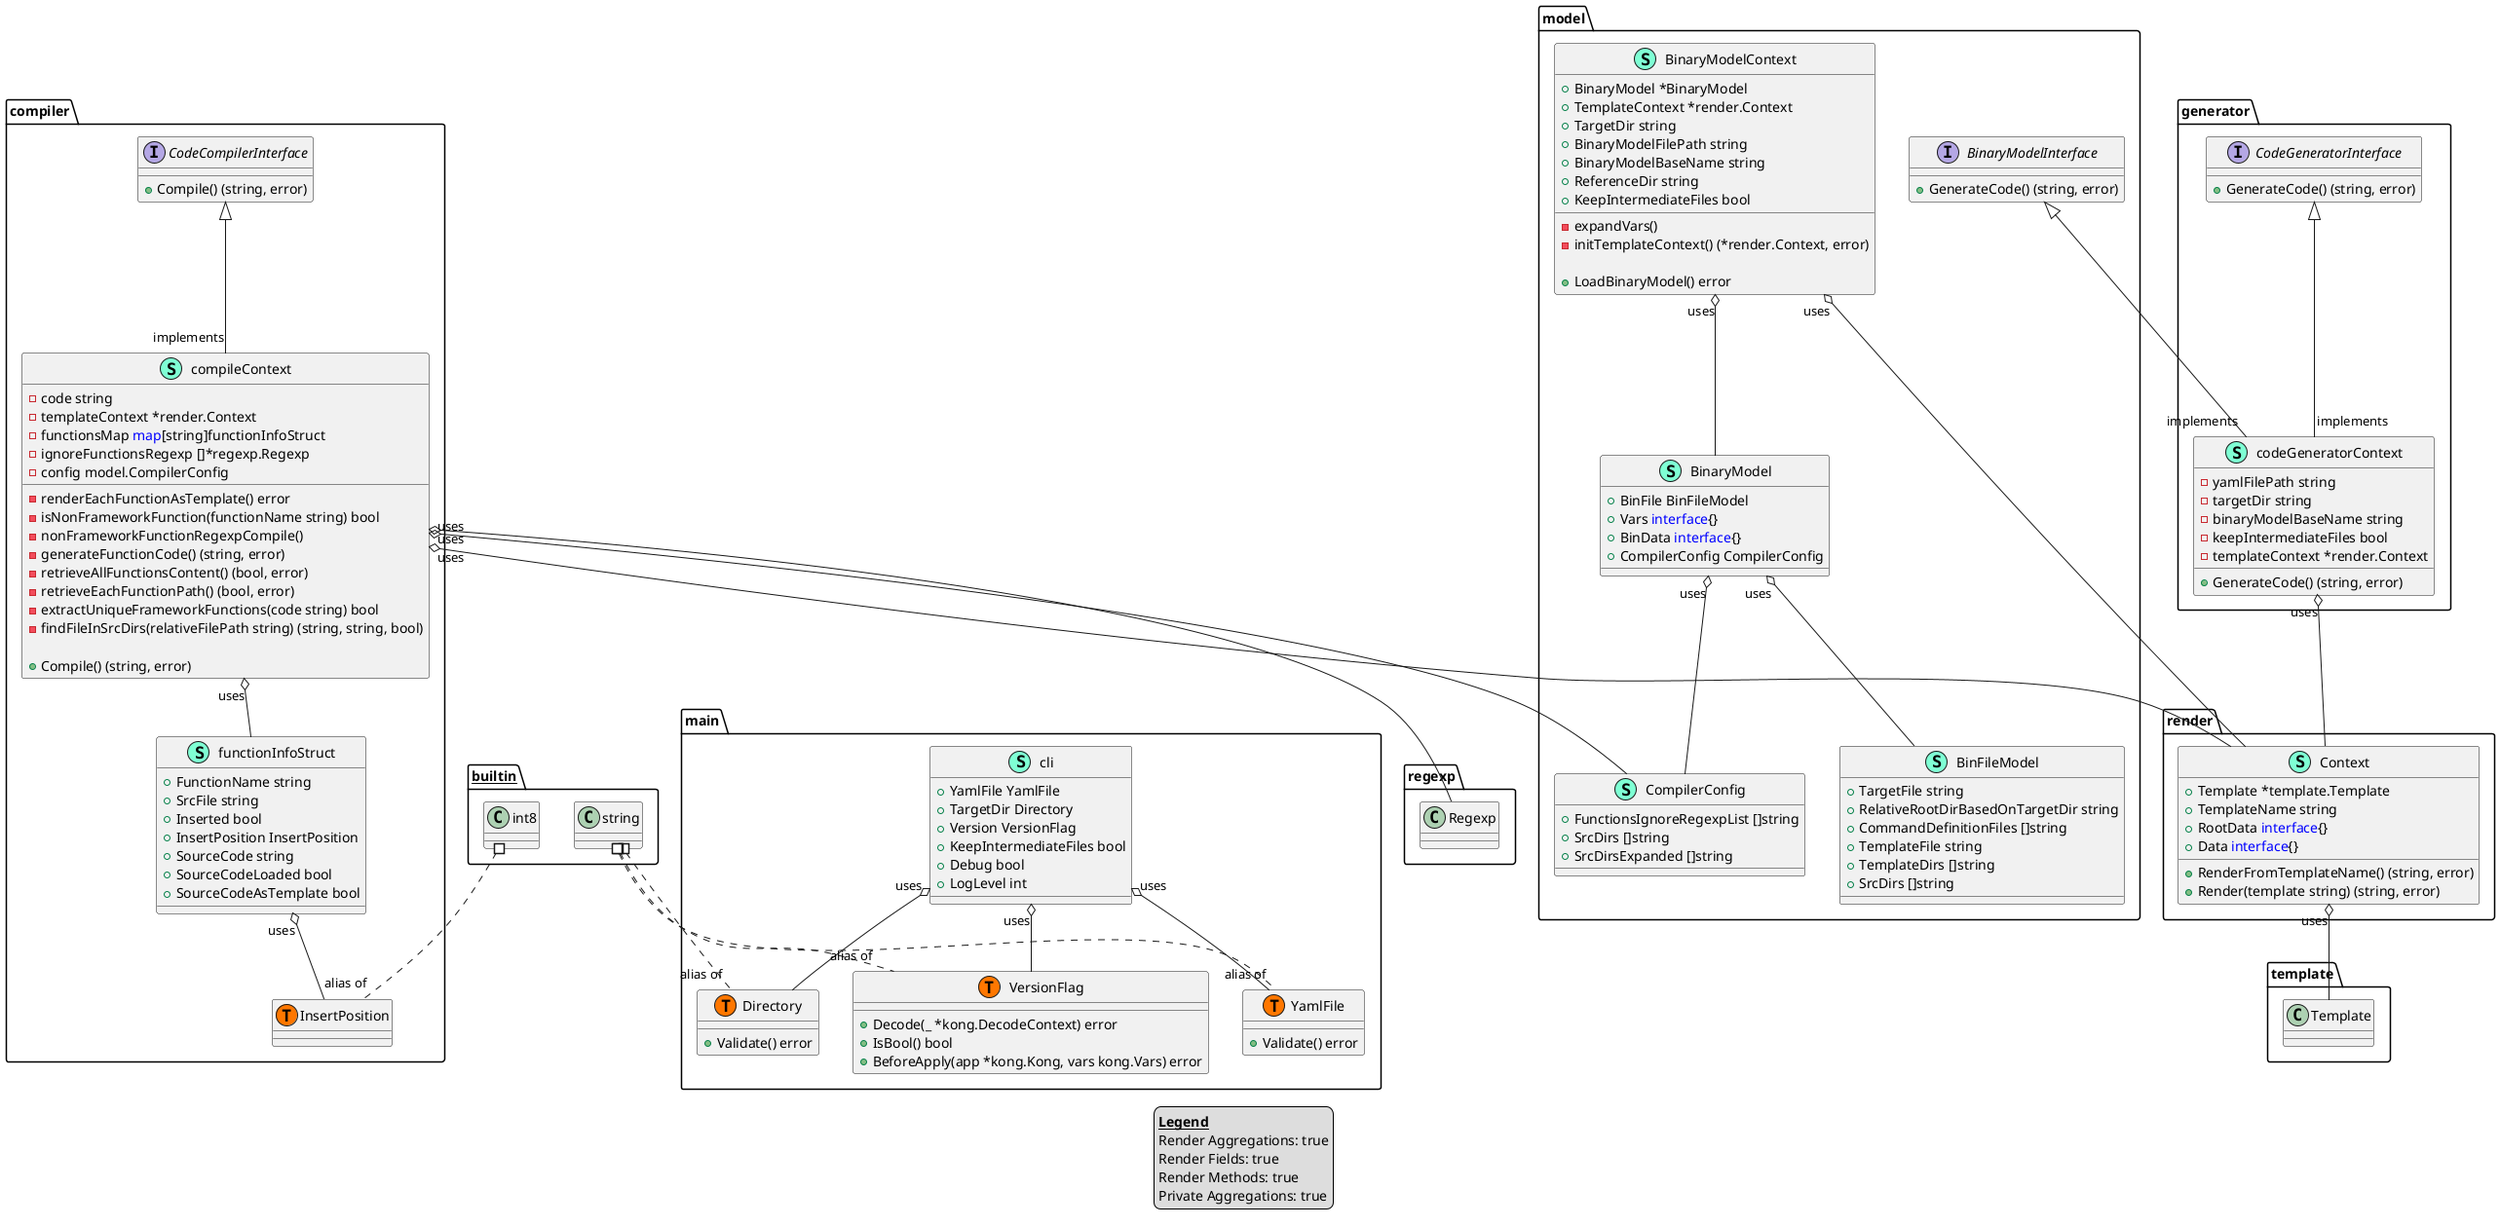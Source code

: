 @startuml
legend
<u><b>Legend</b></u>
Render Aggregations: true
Render Fields: true
Render Methods: true
Private Aggregations: true
end legend
namespace compiler {
    interface CodeCompilerInterface  {
        + Compile() (string, error)

    }
    class compileContext << (S,Aquamarine) >> {
        - code string
        - templateContext *render.Context
        - functionsMap <font color=blue>map</font>[string]functionInfoStruct
        - ignoreFunctionsRegexp []*regexp.Regexp
        - config model.CompilerConfig

        - renderEachFunctionAsTemplate() error
        - isNonFrameworkFunction(functionName string) bool
        - nonFrameworkFunctionRegexpCompile()
        - generateFunctionCode() (string, error)
        - retrieveAllFunctionsContent() (bool, error)
        - retrieveEachFunctionPath() (bool, error)
        - extractUniqueFrameworkFunctions(code string) bool
        - findFileInSrcDirs(relativeFilePath string) (string, string, bool)

        + Compile() (string, error)

    }
    class compiler.InsertPosition << (T, #FF7700) >>  {
    }
    class functionInfoStruct << (S,Aquamarine) >> {
        + FunctionName string
        + SrcFile string
        + Inserted bool
        + InsertPosition InsertPosition
        + SourceCode string
        + SourceCodeLoaded bool
        + SourceCodeAsTemplate bool

    }
}

"compiler.CodeCompilerInterface" <|-- "implements""compiler.compileContext"

"compiler.compileContext""uses" o-- "compiler.functionInfoStruct"
"compiler.compileContext""uses" o-- "model.CompilerConfig"
"compiler.compileContext""uses" o-- "regexp.Regexp"
"compiler.compileContext""uses" o-- "render.Context"
"compiler.functionInfoStruct""uses" o-- "compiler.InsertPosition"

namespace generator {
    interface CodeGeneratorInterface  {
        + GenerateCode() (string, error)

    }
    class codeGeneratorContext << (S,Aquamarine) >> {
        - yamlFilePath string
        - targetDir string
        - binaryModelBaseName string
        - keepIntermediateFiles bool
        - templateContext *render.Context

        + GenerateCode() (string, error)

    }
}

"generator.CodeGeneratorInterface" <|-- "implements""generator.codeGeneratorContext"
"model.BinaryModelInterface" <|-- "implements""generator.codeGeneratorContext"

"generator.codeGeneratorContext""uses" o-- "render.Context"

namespace main {
    class Directory << (S,Aquamarine) >> {
        + Validate() error

    }
    class VersionFlag << (S,Aquamarine) >> {
        + Decode(_ *kong.DecodeContext) error
        + IsBool() bool
        + BeforeApply(app *kong.Kong, vars kong.Vars) error

    }
    class YamlFile << (S,Aquamarine) >> {
        + Validate() error

    }
    class cli << (S,Aquamarine) >> {
        + YamlFile YamlFile
        + TargetDir Directory
        + Version VersionFlag
        + KeepIntermediateFiles bool
        + Debug bool
        + LogLevel int

    }
    class main.Directory << (T, #FF7700) >>  {
    }
    class main.VersionFlag << (T, #FF7700) >>  {
    }
    class main.YamlFile << (T, #FF7700) >>  {
    }
}


"main.cli""uses" o-- "main.Directory"
"main.cli""uses" o-- "main.VersionFlag"
"main.cli""uses" o-- "main.YamlFile"

namespace model {
    class BinFileModel << (S,Aquamarine) >> {
        + TargetFile string
        + RelativeRootDirBasedOnTargetDir string
        + CommandDefinitionFiles []string
        + TemplateFile string
        + TemplateDirs []string
        + SrcDirs []string

    }
    class BinaryModel << (S,Aquamarine) >> {
        + BinFile BinFileModel
        + Vars <font color=blue>interface</font>{}
        + BinData <font color=blue>interface</font>{}
        + CompilerConfig CompilerConfig

    }
    class BinaryModelContext << (S,Aquamarine) >> {
        + BinaryModel *BinaryModel
        + TemplateContext *render.Context
        + TargetDir string
        + BinaryModelFilePath string
        + BinaryModelBaseName string
        + ReferenceDir string
        + KeepIntermediateFiles bool

        - expandVars()
        - initTemplateContext() (*render.Context, error)

        + LoadBinaryModel() error

    }
    interface BinaryModelInterface  {
        + GenerateCode() (string, error)

    }
    class CompilerConfig << (S,Aquamarine) >> {
        + FunctionsIgnoreRegexpList []string
        + SrcDirs []string
        + SrcDirsExpanded []string

    }
}


"model.BinaryModel""uses" o-- "model.BinFileModel"
"model.BinaryModel""uses" o-- "model.CompilerConfig"
"model.BinaryModelContext""uses" o-- "model.BinaryModel"
"model.BinaryModelContext""uses" o-- "render.Context"

namespace render {
    class Context << (S,Aquamarine) >> {
        + Template *template.Template
        + TemplateName string
        + RootData <font color=blue>interface</font>{}
        + Data <font color=blue>interface</font>{}

        + RenderFromTemplateName() (string, error)
        + Render(template string) (string, error)

    }
}


"render.Context""uses" o-- "template.Template"

"__builtin__.int8" #.. "alias of""compiler.InsertPosition"
"__builtin__.string" #.. "alias of""main.Directory"
"__builtin__.string" #.. "alias of""main.VersionFlag"
"__builtin__.string" #.. "alias of""main.YamlFile"
@enduml

